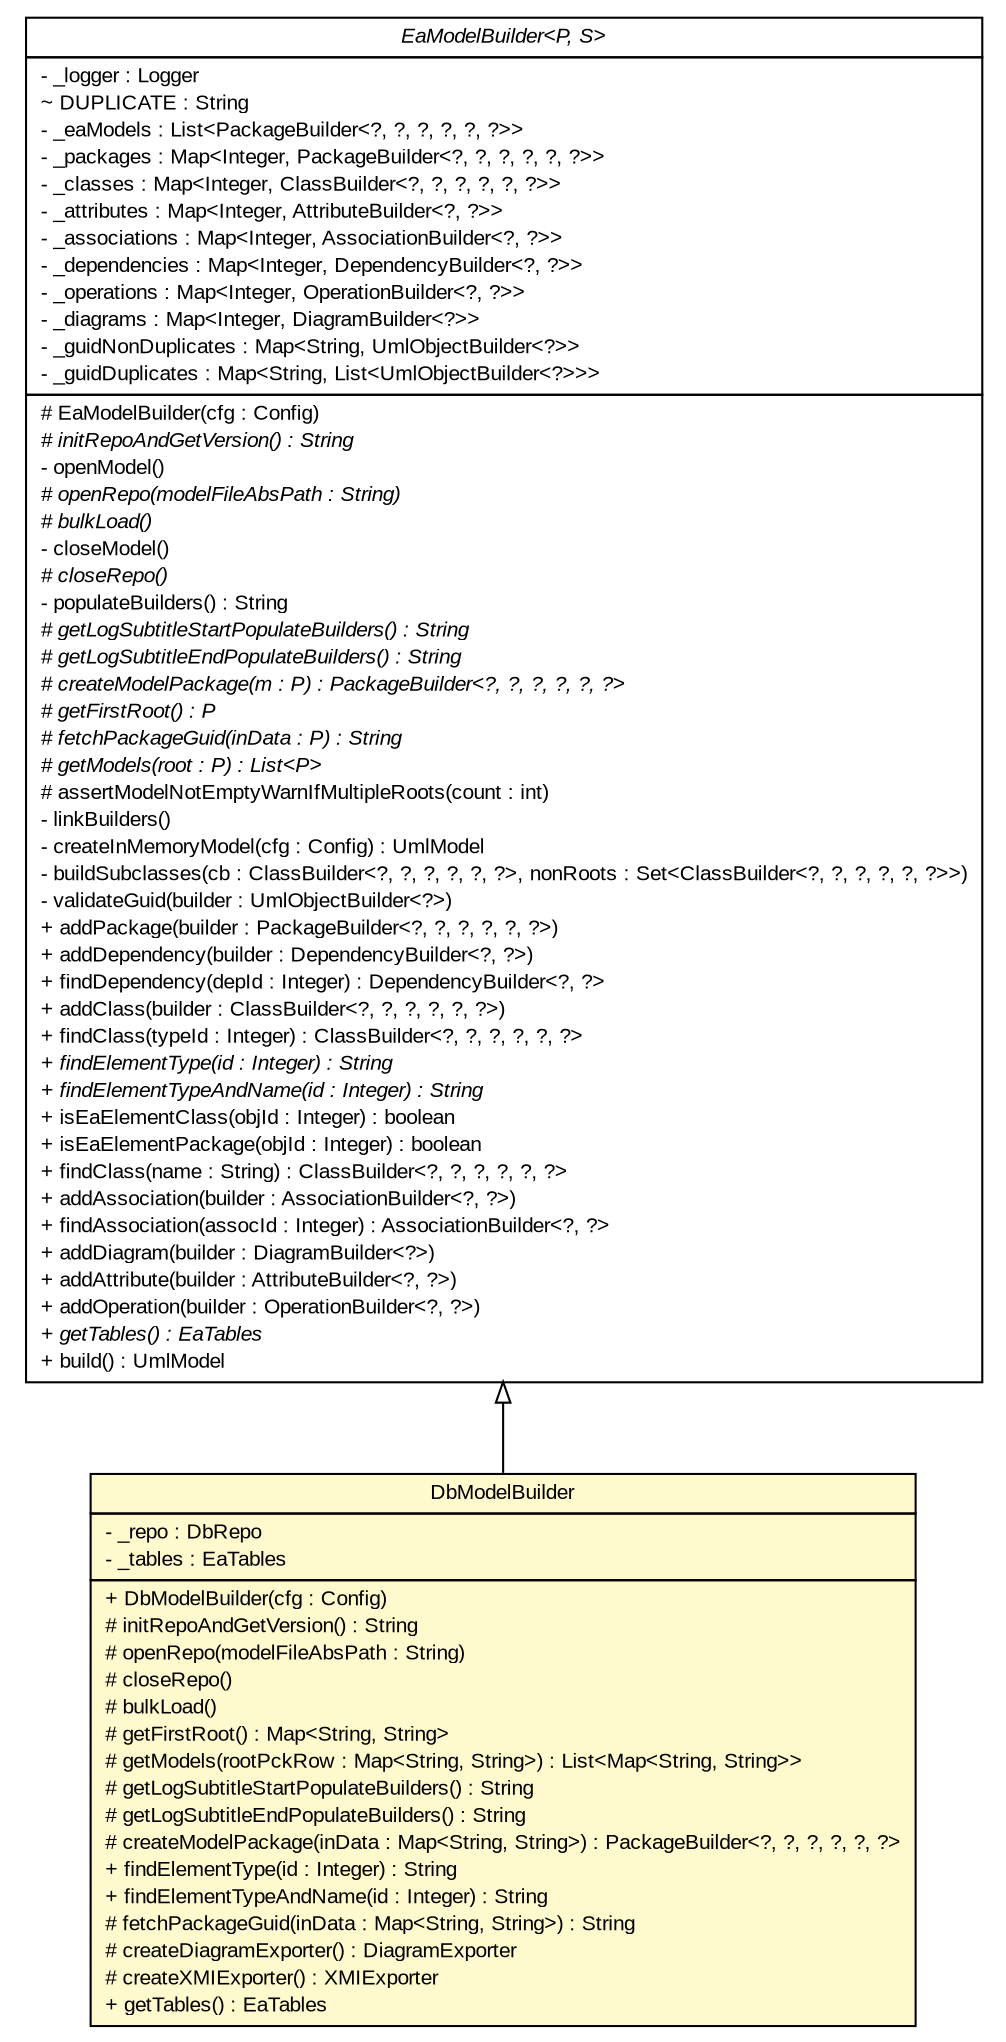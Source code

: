 #!/usr/local/bin/dot
#
# Class diagram 
# Generated by UMLGraph version R5_6_6-6-g3bdff0 (http://www.umlgraph.org/)
#

digraph G {
	edge [fontname="arial",fontsize=10,labelfontname="arial",labelfontsize=10];
	node [fontname="arial",fontsize=10,shape=plaintext];
	nodesep=0.25;
	ranksep=0.5;
	// org.tanjakostic.jcleancim.builder.ea.EaModelBuilder<P, S>
	c91243 [label=<<table title="org.tanjakostic.jcleancim.builder.ea.EaModelBuilder" border="0" cellborder="1" cellspacing="0" cellpadding="2" port="p" href="../EaModelBuilder.html">
		<tr><td><table border="0" cellspacing="0" cellpadding="1">
<tr><td align="center" balign="center"><font face="Arial Italic"> EaModelBuilder&lt;P, S&gt; </font></td></tr>
		</table></td></tr>
		<tr><td><table border="0" cellspacing="0" cellpadding="1">
<tr><td align="left" balign="left"> - _logger : Logger </td></tr>
<tr><td align="left" balign="left"> ~ DUPLICATE : String </td></tr>
<tr><td align="left" balign="left"> - _eaModels : List&lt;PackageBuilder&lt;?, ?, ?, ?, ?, ?&gt;&gt; </td></tr>
<tr><td align="left" balign="left"> - _packages : Map&lt;Integer, PackageBuilder&lt;?, ?, ?, ?, ?, ?&gt;&gt; </td></tr>
<tr><td align="left" balign="left"> - _classes : Map&lt;Integer, ClassBuilder&lt;?, ?, ?, ?, ?, ?&gt;&gt; </td></tr>
<tr><td align="left" balign="left"> - _attributes : Map&lt;Integer, AttributeBuilder&lt;?, ?&gt;&gt; </td></tr>
<tr><td align="left" balign="left"> - _associations : Map&lt;Integer, AssociationBuilder&lt;?, ?&gt;&gt; </td></tr>
<tr><td align="left" balign="left"> - _dependencies : Map&lt;Integer, DependencyBuilder&lt;?, ?&gt;&gt; </td></tr>
<tr><td align="left" balign="left"> - _operations : Map&lt;Integer, OperationBuilder&lt;?, ?&gt;&gt; </td></tr>
<tr><td align="left" balign="left"> - _diagrams : Map&lt;Integer, DiagramBuilder&lt;?&gt;&gt; </td></tr>
<tr><td align="left" balign="left"> - _guidNonDuplicates : Map&lt;String, UmlObjectBuilder&lt;?&gt;&gt; </td></tr>
<tr><td align="left" balign="left"> - _guidDuplicates : Map&lt;String, List&lt;UmlObjectBuilder&lt;?&gt;&gt;&gt; </td></tr>
		</table></td></tr>
		<tr><td><table border="0" cellspacing="0" cellpadding="1">
<tr><td align="left" balign="left"> # EaModelBuilder(cfg : Config) </td></tr>
<tr><td align="left" balign="left"><font face="Arial Italic" point-size="10.0"> # initRepoAndGetVersion() : String </font></td></tr>
<tr><td align="left" balign="left"> - openModel() </td></tr>
<tr><td align="left" balign="left"><font face="Arial Italic" point-size="10.0"> # openRepo(modelFileAbsPath : String) </font></td></tr>
<tr><td align="left" balign="left"><font face="Arial Italic" point-size="10.0"> # bulkLoad() </font></td></tr>
<tr><td align="left" balign="left"> - closeModel() </td></tr>
<tr><td align="left" balign="left"><font face="Arial Italic" point-size="10.0"> # closeRepo() </font></td></tr>
<tr><td align="left" balign="left"> - populateBuilders() : String </td></tr>
<tr><td align="left" balign="left"><font face="Arial Italic" point-size="10.0"> # getLogSubtitleStartPopulateBuilders() : String </font></td></tr>
<tr><td align="left" balign="left"><font face="Arial Italic" point-size="10.0"> # getLogSubtitleEndPopulateBuilders() : String </font></td></tr>
<tr><td align="left" balign="left"><font face="Arial Italic" point-size="10.0"> # createModelPackage(m : P) : PackageBuilder&lt;?, ?, ?, ?, ?, ?&gt; </font></td></tr>
<tr><td align="left" balign="left"><font face="Arial Italic" point-size="10.0"> # getFirstRoot() : P </font></td></tr>
<tr><td align="left" balign="left"><font face="Arial Italic" point-size="10.0"> # fetchPackageGuid(inData : P) : String </font></td></tr>
<tr><td align="left" balign="left"><font face="Arial Italic" point-size="10.0"> # getModels(root : P) : List&lt;P&gt; </font></td></tr>
<tr><td align="left" balign="left"> # assertModelNotEmptyWarnIfMultipleRoots(count : int) </td></tr>
<tr><td align="left" balign="left"> - linkBuilders() </td></tr>
<tr><td align="left" balign="left"> - createInMemoryModel(cfg : Config) : UmlModel </td></tr>
<tr><td align="left" balign="left"> - buildSubclasses(cb : ClassBuilder&lt;?, ?, ?, ?, ?, ?&gt;, nonRoots : Set&lt;ClassBuilder&lt;?, ?, ?, ?, ?, ?&gt;&gt;) </td></tr>
<tr><td align="left" balign="left"> - validateGuid(builder : UmlObjectBuilder&lt;?&gt;) </td></tr>
<tr><td align="left" balign="left"> + addPackage(builder : PackageBuilder&lt;?, ?, ?, ?, ?, ?&gt;) </td></tr>
<tr><td align="left" balign="left"> + addDependency(builder : DependencyBuilder&lt;?, ?&gt;) </td></tr>
<tr><td align="left" balign="left"> + findDependency(depId : Integer) : DependencyBuilder&lt;?, ?&gt; </td></tr>
<tr><td align="left" balign="left"> + addClass(builder : ClassBuilder&lt;?, ?, ?, ?, ?, ?&gt;) </td></tr>
<tr><td align="left" balign="left"> + findClass(typeId : Integer) : ClassBuilder&lt;?, ?, ?, ?, ?, ?&gt; </td></tr>
<tr><td align="left" balign="left"><font face="Arial Italic" point-size="10.0"> + findElementType(id : Integer) : String </font></td></tr>
<tr><td align="left" balign="left"><font face="Arial Italic" point-size="10.0"> + findElementTypeAndName(id : Integer) : String </font></td></tr>
<tr><td align="left" balign="left"> + isEaElementClass(objId : Integer) : boolean </td></tr>
<tr><td align="left" balign="left"> + isEaElementPackage(objId : Integer) : boolean </td></tr>
<tr><td align="left" balign="left"> + findClass(name : String) : ClassBuilder&lt;?, ?, ?, ?, ?, ?&gt; </td></tr>
<tr><td align="left" balign="left"> + addAssociation(builder : AssociationBuilder&lt;?, ?&gt;) </td></tr>
<tr><td align="left" balign="left"> + findAssociation(assocId : Integer) : AssociationBuilder&lt;?, ?&gt; </td></tr>
<tr><td align="left" balign="left"> + addDiagram(builder : DiagramBuilder&lt;?&gt;) </td></tr>
<tr><td align="left" balign="left"> + addAttribute(builder : AttributeBuilder&lt;?, ?&gt;) </td></tr>
<tr><td align="left" balign="left"> + addOperation(builder : OperationBuilder&lt;?, ?&gt;) </td></tr>
<tr><td align="left" balign="left"><font face="Arial Italic" point-size="10.0"> + getTables() : EaTables </font></td></tr>
<tr><td align="left" balign="left"> + build() : UmlModel </td></tr>
		</table></td></tr>
		</table>>, URL="../EaModelBuilder.html", fontname="arial", fontcolor="black", fontsize=10.0];
	// org.tanjakostic.jcleancim.builder.ea.db.DbModelBuilder
	c91260 [label=<<table title="org.tanjakostic.jcleancim.builder.ea.db.DbModelBuilder" border="0" cellborder="1" cellspacing="0" cellpadding="2" port="p" bgcolor="lemonChiffon" href="./DbModelBuilder.html">
		<tr><td><table border="0" cellspacing="0" cellpadding="1">
<tr><td align="center" balign="center"> DbModelBuilder </td></tr>
		</table></td></tr>
		<tr><td><table border="0" cellspacing="0" cellpadding="1">
<tr><td align="left" balign="left"> - _repo : DbRepo </td></tr>
<tr><td align="left" balign="left"> - _tables : EaTables </td></tr>
		</table></td></tr>
		<tr><td><table border="0" cellspacing="0" cellpadding="1">
<tr><td align="left" balign="left"> + DbModelBuilder(cfg : Config) </td></tr>
<tr><td align="left" balign="left"> # initRepoAndGetVersion() : String </td></tr>
<tr><td align="left" balign="left"> # openRepo(modelFileAbsPath : String) </td></tr>
<tr><td align="left" balign="left"> # closeRepo() </td></tr>
<tr><td align="left" balign="left"> # bulkLoad() </td></tr>
<tr><td align="left" balign="left"> # getFirstRoot() : Map&lt;String, String&gt; </td></tr>
<tr><td align="left" balign="left"> # getModels(rootPckRow : Map&lt;String, String&gt;) : List&lt;Map&lt;String, String&gt;&gt; </td></tr>
<tr><td align="left" balign="left"> # getLogSubtitleStartPopulateBuilders() : String </td></tr>
<tr><td align="left" balign="left"> # getLogSubtitleEndPopulateBuilders() : String </td></tr>
<tr><td align="left" balign="left"> # createModelPackage(inData : Map&lt;String, String&gt;) : PackageBuilder&lt;?, ?, ?, ?, ?, ?&gt; </td></tr>
<tr><td align="left" balign="left"> + findElementType(id : Integer) : String </td></tr>
<tr><td align="left" balign="left"> + findElementTypeAndName(id : Integer) : String </td></tr>
<tr><td align="left" balign="left"> # fetchPackageGuid(inData : Map&lt;String, String&gt;) : String </td></tr>
<tr><td align="left" balign="left"> # createDiagramExporter() : DiagramExporter </td></tr>
<tr><td align="left" balign="left"> # createXMIExporter() : XMIExporter </td></tr>
<tr><td align="left" balign="left"> + getTables() : EaTables </td></tr>
		</table></td></tr>
		</table>>, URL="./DbModelBuilder.html", fontname="arial", fontcolor="black", fontsize=10.0];
	//org.tanjakostic.jcleancim.builder.ea.db.DbModelBuilder extends org.tanjakostic.jcleancim.builder.ea.EaModelBuilder<java.util.Map<java.lang.String, java.lang.String>, org.tanjakostic.jcleancim.builder.ea.EaModelBuilder<?, ?>>
	c91243:p -> c91260:p [dir=back,arrowtail=empty];
}

